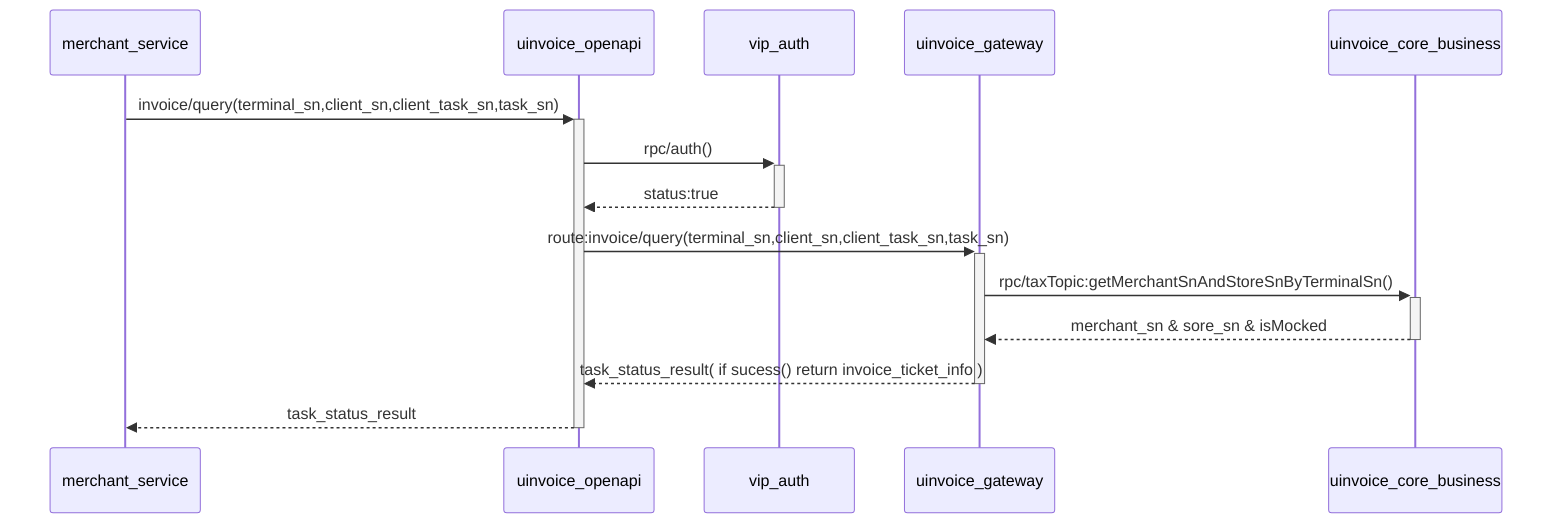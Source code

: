sequenceDiagram
    participant merchant_service
    participant uinvoice_openapi
    participant vip_auth
    participant uinvoice_gateway
    participant uinvoice_core_business
    merchant_service->>+uinvoice_openapi:invoice/query(terminal_sn,client_sn,client_task_sn,task_sn)
    uinvoice_openapi->>+vip_auth:rpc/auth()
    vip_auth-->>-uinvoice_openapi:status:true
    uinvoice_openapi->>+uinvoice_gateway:route:invoice/query(terminal_sn,client_sn,client_task_sn,task_sn)
    uinvoice_gateway->>+uinvoice_core_business:rpc/taxTopic:getMerchantSnAndStoreSnByTerminalSn()
    uinvoice_core_business-->>-uinvoice_gateway:merchant_sn & sore_sn & isMocked
    uinvoice_gateway-->>-uinvoice_openapi:task_status_result( if sucess() return invoice_ticket_info )
    uinvoice_openapi-->>-merchant_service:task_status_result